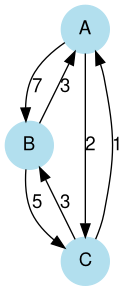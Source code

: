 @startdot
digraph Small {
	fontname="Helvetica,Arial,sans-serif"
	node [fontname="Helvetica,Arial,sans-serif"]
	edge [fontname="Helvetica,Arial,sans-serif"]
	node [color=lightblue2, style=filled, shape=circle];
	A
	A -> B [label=7];
	A -> C [label=2];
	B -> A [label=3];
    B -> C [label=5];
    C -> A [label=1];
    C -> B [label=3];
}
@enddot

